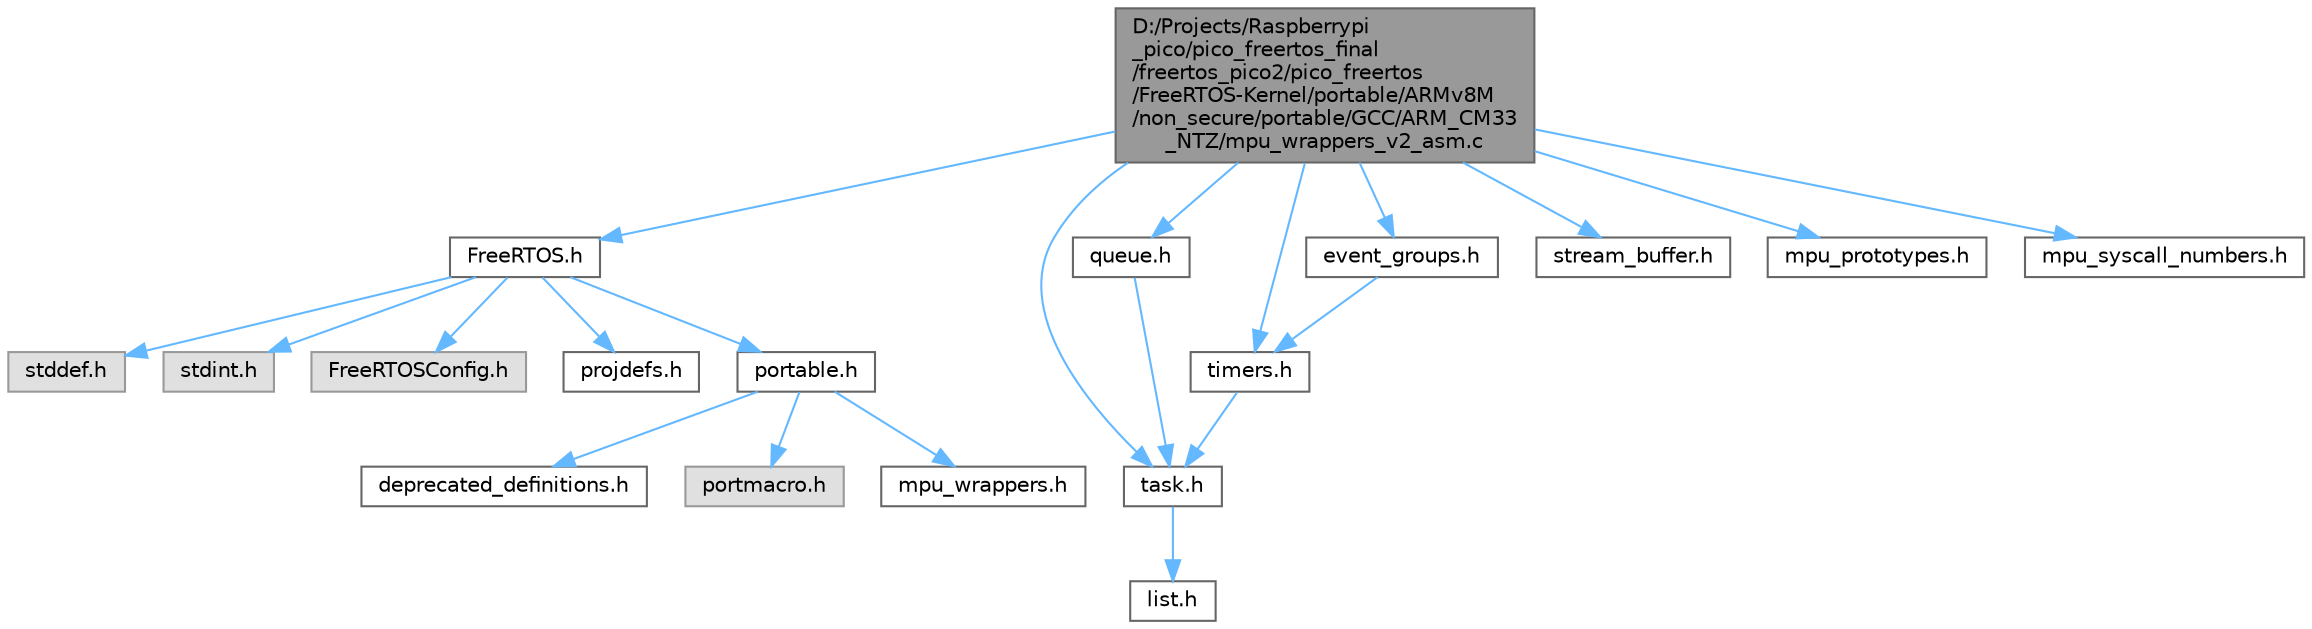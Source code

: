 digraph "D:/Projects/Raspberrypi_pico/pico_freertos_final/freertos_pico2/pico_freertos/FreeRTOS-Kernel/portable/ARMv8M/non_secure/portable/GCC/ARM_CM33_NTZ/mpu_wrappers_v2_asm.c"
{
 // LATEX_PDF_SIZE
  bgcolor="transparent";
  edge [fontname=Helvetica,fontsize=10,labelfontname=Helvetica,labelfontsize=10];
  node [fontname=Helvetica,fontsize=10,shape=box,height=0.2,width=0.4];
  Node1 [id="Node000001",label="D:/Projects/Raspberrypi\l_pico/pico_freertos_final\l/freertos_pico2/pico_freertos\l/FreeRTOS-Kernel/portable/ARMv8M\l/non_secure/portable/GCC/ARM_CM33\l_NTZ/mpu_wrappers_v2_asm.c",height=0.2,width=0.4,color="gray40", fillcolor="grey60", style="filled", fontcolor="black",tooltip=" "];
  Node1 -> Node2 [id="edge21_Node000001_Node000002",color="steelblue1",style="solid",tooltip=" "];
  Node2 [id="Node000002",label="FreeRTOS.h",height=0.2,width=0.4,color="grey40", fillcolor="white", style="filled",URL="$_free_r_t_o_s_8h.html",tooltip=" "];
  Node2 -> Node3 [id="edge22_Node000002_Node000003",color="steelblue1",style="solid",tooltip=" "];
  Node3 [id="Node000003",label="stddef.h",height=0.2,width=0.4,color="grey60", fillcolor="#E0E0E0", style="filled",tooltip=" "];
  Node2 -> Node4 [id="edge23_Node000002_Node000004",color="steelblue1",style="solid",tooltip=" "];
  Node4 [id="Node000004",label="stdint.h",height=0.2,width=0.4,color="grey60", fillcolor="#E0E0E0", style="filled",tooltip=" "];
  Node2 -> Node5 [id="edge24_Node000002_Node000005",color="steelblue1",style="solid",tooltip=" "];
  Node5 [id="Node000005",label="FreeRTOSConfig.h",height=0.2,width=0.4,color="grey60", fillcolor="#E0E0E0", style="filled",tooltip=" "];
  Node2 -> Node6 [id="edge25_Node000002_Node000006",color="steelblue1",style="solid",tooltip=" "];
  Node6 [id="Node000006",label="projdefs.h",height=0.2,width=0.4,color="grey40", fillcolor="white", style="filled",URL="$projdefs_8h.html",tooltip=" "];
  Node2 -> Node7 [id="edge26_Node000002_Node000007",color="steelblue1",style="solid",tooltip=" "];
  Node7 [id="Node000007",label="portable.h",height=0.2,width=0.4,color="grey40", fillcolor="white", style="filled",URL="$portable_8h.html",tooltip=" "];
  Node7 -> Node8 [id="edge27_Node000007_Node000008",color="steelblue1",style="solid",tooltip=" "];
  Node8 [id="Node000008",label="deprecated_definitions.h",height=0.2,width=0.4,color="grey40", fillcolor="white", style="filled",URL="$deprecated__definitions_8h.html",tooltip=" "];
  Node7 -> Node9 [id="edge28_Node000007_Node000009",color="steelblue1",style="solid",tooltip=" "];
  Node9 [id="Node000009",label="portmacro.h",height=0.2,width=0.4,color="grey60", fillcolor="#E0E0E0", style="filled",tooltip=" "];
  Node7 -> Node10 [id="edge29_Node000007_Node000010",color="steelblue1",style="solid",tooltip=" "];
  Node10 [id="Node000010",label="mpu_wrappers.h",height=0.2,width=0.4,color="grey40", fillcolor="white", style="filled",URL="$mpu__wrappers_8h.html",tooltip=" "];
  Node1 -> Node11 [id="edge30_Node000001_Node000011",color="steelblue1",style="solid",tooltip=" "];
  Node11 [id="Node000011",label="task.h",height=0.2,width=0.4,color="grey40", fillcolor="white", style="filled",URL="$task_8h.html",tooltip=" "];
  Node11 -> Node12 [id="edge31_Node000011_Node000012",color="steelblue1",style="solid",tooltip=" "];
  Node12 [id="Node000012",label="list.h",height=0.2,width=0.4,color="grey40", fillcolor="white", style="filled",URL="$list_8h.html",tooltip=" "];
  Node1 -> Node13 [id="edge32_Node000001_Node000013",color="steelblue1",style="solid",tooltip=" "];
  Node13 [id="Node000013",label="queue.h",height=0.2,width=0.4,color="grey40", fillcolor="white", style="filled",URL="$queue_8h.html",tooltip=" "];
  Node13 -> Node11 [id="edge33_Node000013_Node000011",color="steelblue1",style="solid",tooltip=" "];
  Node1 -> Node14 [id="edge34_Node000001_Node000014",color="steelblue1",style="solid",tooltip=" "];
  Node14 [id="Node000014",label="timers.h",height=0.2,width=0.4,color="grey40", fillcolor="white", style="filled",URL="$timers_8h.html",tooltip=" "];
  Node14 -> Node11 [id="edge35_Node000014_Node000011",color="steelblue1",style="solid",tooltip=" "];
  Node1 -> Node15 [id="edge36_Node000001_Node000015",color="steelblue1",style="solid",tooltip=" "];
  Node15 [id="Node000015",label="event_groups.h",height=0.2,width=0.4,color="grey40", fillcolor="white", style="filled",URL="$event__groups_8h.html",tooltip=" "];
  Node15 -> Node14 [id="edge37_Node000015_Node000014",color="steelblue1",style="solid",tooltip=" "];
  Node1 -> Node16 [id="edge38_Node000001_Node000016",color="steelblue1",style="solid",tooltip=" "];
  Node16 [id="Node000016",label="stream_buffer.h",height=0.2,width=0.4,color="grey40", fillcolor="white", style="filled",URL="$stream__buffer_8h.html",tooltip=" "];
  Node1 -> Node17 [id="edge39_Node000001_Node000017",color="steelblue1",style="solid",tooltip=" "];
  Node17 [id="Node000017",label="mpu_prototypes.h",height=0.2,width=0.4,color="grey40", fillcolor="white", style="filled",URL="$mpu__prototypes_8h.html",tooltip=" "];
  Node1 -> Node18 [id="edge40_Node000001_Node000018",color="steelblue1",style="solid",tooltip=" "];
  Node18 [id="Node000018",label="mpu_syscall_numbers.h",height=0.2,width=0.4,color="grey40", fillcolor="white", style="filled",URL="$mpu__syscall__numbers_8h.html",tooltip=" "];
}
